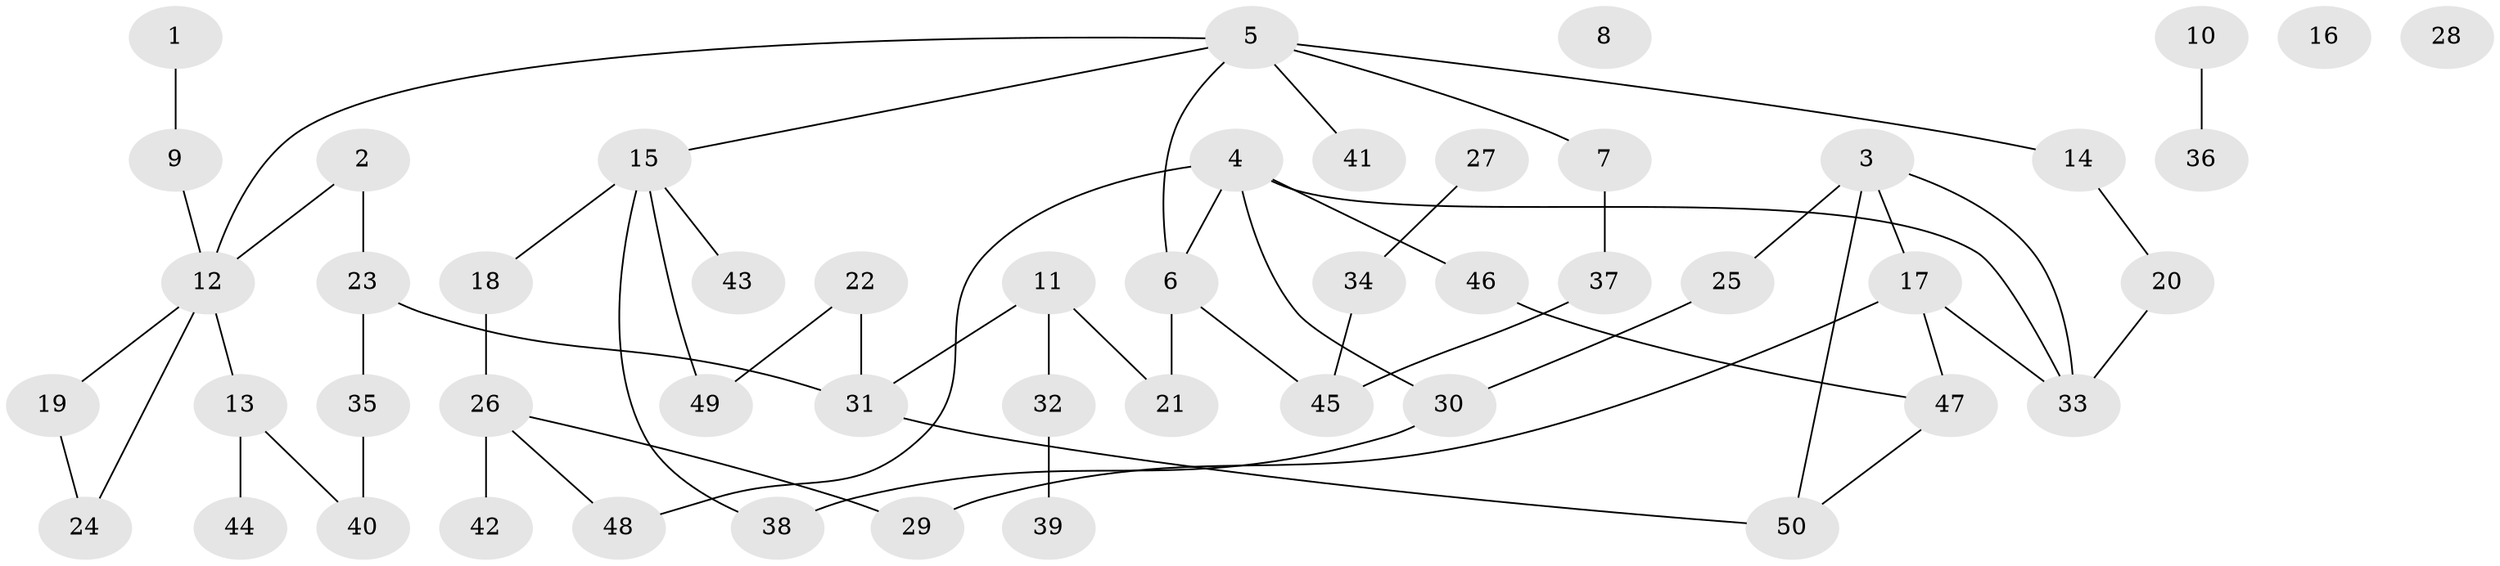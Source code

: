 // coarse degree distribution, {0: 0.13333333333333333, 1: 0.26666666666666666, 4: 0.13333333333333333, 2: 0.3, 10: 0.03333333333333333, 5: 0.03333333333333333, 3: 0.1}
// Generated by graph-tools (version 1.1) at 2025/43/03/04/25 21:43:58]
// undirected, 50 vertices, 59 edges
graph export_dot {
graph [start="1"]
  node [color=gray90,style=filled];
  1;
  2;
  3;
  4;
  5;
  6;
  7;
  8;
  9;
  10;
  11;
  12;
  13;
  14;
  15;
  16;
  17;
  18;
  19;
  20;
  21;
  22;
  23;
  24;
  25;
  26;
  27;
  28;
  29;
  30;
  31;
  32;
  33;
  34;
  35;
  36;
  37;
  38;
  39;
  40;
  41;
  42;
  43;
  44;
  45;
  46;
  47;
  48;
  49;
  50;
  1 -- 9;
  2 -- 12;
  2 -- 23;
  3 -- 17;
  3 -- 25;
  3 -- 33;
  3 -- 50;
  4 -- 6;
  4 -- 30;
  4 -- 33;
  4 -- 46;
  4 -- 48;
  5 -- 6;
  5 -- 7;
  5 -- 12;
  5 -- 14;
  5 -- 15;
  5 -- 41;
  6 -- 21;
  6 -- 45;
  7 -- 37;
  9 -- 12;
  10 -- 36;
  11 -- 21;
  11 -- 31;
  11 -- 32;
  12 -- 13;
  12 -- 19;
  12 -- 24;
  13 -- 40;
  13 -- 44;
  14 -- 20;
  15 -- 18;
  15 -- 38;
  15 -- 43;
  15 -- 49;
  17 -- 29;
  17 -- 33;
  17 -- 47;
  18 -- 26;
  19 -- 24;
  20 -- 33;
  22 -- 31;
  22 -- 49;
  23 -- 31;
  23 -- 35;
  25 -- 30;
  26 -- 29;
  26 -- 42;
  26 -- 48;
  27 -- 34;
  30 -- 38;
  31 -- 50;
  32 -- 39;
  34 -- 45;
  35 -- 40;
  37 -- 45;
  46 -- 47;
  47 -- 50;
}
